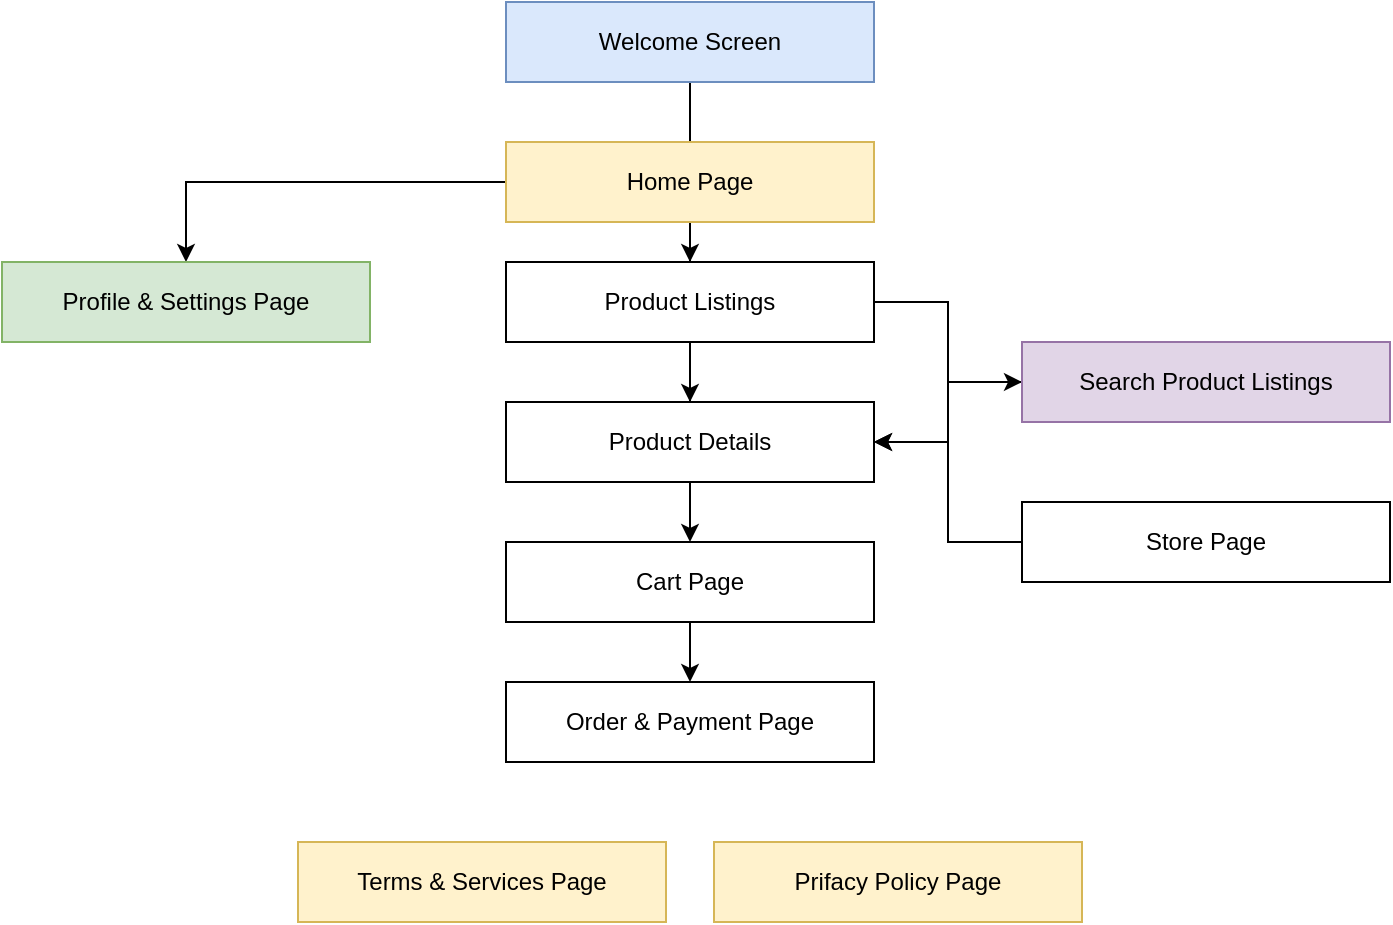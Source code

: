 <mxfile version="21.6.8" type="github">
  <diagram name="Page-1" id="pmae3yVPODafDrBMmQs1">
    <mxGraphModel dx="1384" dy="498" grid="1" gridSize="10" guides="1" tooltips="1" connect="1" arrows="1" fold="1" page="1" pageScale="1" pageWidth="827" pageHeight="1169" math="0" shadow="0">
      <root>
        <mxCell id="0" />
        <mxCell id="1" parent="0" />
        <mxCell id="a40wpVU0w3DmStkUdpJO-24" value="" style="edgeStyle=orthogonalEdgeStyle;rounded=0;orthogonalLoop=1;jettySize=auto;html=1;" parent="1" source="a40wpVU0w3DmStkUdpJO-1" target="a40wpVU0w3DmStkUdpJO-4" edge="1">
          <mxGeometry relative="1" as="geometry" />
        </mxCell>
        <mxCell id="a40wpVU0w3DmStkUdpJO-1" value="Welcome Screen" style="rounded=0;whiteSpace=wrap;html=1;fillColor=#dae8fc;strokeColor=#6c8ebf;" parent="1" vertex="1">
          <mxGeometry x="322" y="30" width="184" height="40" as="geometry" />
        </mxCell>
        <mxCell id="a40wpVU0w3DmStkUdpJO-17" value="" style="edgeStyle=orthogonalEdgeStyle;rounded=0;orthogonalLoop=1;jettySize=auto;html=1;" parent="1" source="a40wpVU0w3DmStkUdpJO-3" target="a40wpVU0w3DmStkUdpJO-5" edge="1">
          <mxGeometry relative="1" as="geometry" />
        </mxCell>
        <mxCell id="a40wpVU0w3DmStkUdpJO-23" value="" style="edgeStyle=orthogonalEdgeStyle;rounded=0;orthogonalLoop=1;jettySize=auto;html=1;" parent="1" source="a40wpVU0w3DmStkUdpJO-3" target="a40wpVU0w3DmStkUdpJO-9" edge="1">
          <mxGeometry relative="1" as="geometry" />
        </mxCell>
        <mxCell id="a40wpVU0w3DmStkUdpJO-3" value="Home Page" style="rounded=0;whiteSpace=wrap;html=1;fillColor=#fff2cc;strokeColor=#d6b656;" parent="1" vertex="1">
          <mxGeometry x="322" y="100" width="184" height="40" as="geometry" />
        </mxCell>
        <mxCell id="a40wpVU0w3DmStkUdpJO-15" value="" style="edgeStyle=orthogonalEdgeStyle;rounded=0;orthogonalLoop=1;jettySize=auto;html=1;" parent="1" source="a40wpVU0w3DmStkUdpJO-4" target="a40wpVU0w3DmStkUdpJO-6" edge="1">
          <mxGeometry relative="1" as="geometry" />
        </mxCell>
        <mxCell id="a40wpVU0w3DmStkUdpJO-18" value="" style="edgeStyle=orthogonalEdgeStyle;rounded=0;orthogonalLoop=1;jettySize=auto;html=1;" parent="1" source="a40wpVU0w3DmStkUdpJO-4" target="a40wpVU0w3DmStkUdpJO-8" edge="1">
          <mxGeometry relative="1" as="geometry" />
        </mxCell>
        <mxCell id="a40wpVU0w3DmStkUdpJO-4" value="Product Listings" style="rounded=0;whiteSpace=wrap;html=1;" parent="1" vertex="1">
          <mxGeometry x="322" y="160" width="184" height="40" as="geometry" />
        </mxCell>
        <mxCell id="a40wpVU0w3DmStkUdpJO-5" value="Product Details" style="rounded=0;whiteSpace=wrap;html=1;" parent="1" vertex="1">
          <mxGeometry x="322" y="230" width="184" height="40" as="geometry" />
        </mxCell>
        <mxCell id="a40wpVU0w3DmStkUdpJO-16" value="" style="edgeStyle=orthogonalEdgeStyle;rounded=0;orthogonalLoop=1;jettySize=auto;html=1;" parent="1" source="a40wpVU0w3DmStkUdpJO-6" target="a40wpVU0w3DmStkUdpJO-7" edge="1">
          <mxGeometry relative="1" as="geometry" />
        </mxCell>
        <mxCell id="a40wpVU0w3DmStkUdpJO-6" value="Cart Page" style="rounded=0;whiteSpace=wrap;html=1;" parent="1" vertex="1">
          <mxGeometry x="322" y="300" width="184" height="40" as="geometry" />
        </mxCell>
        <mxCell id="a40wpVU0w3DmStkUdpJO-7" value="Order &amp;amp; Payment Page" style="rounded=0;whiteSpace=wrap;html=1;" parent="1" vertex="1">
          <mxGeometry x="322" y="370" width="184" height="40" as="geometry" />
        </mxCell>
        <mxCell id="a40wpVU0w3DmStkUdpJO-22" style="edgeStyle=orthogonalEdgeStyle;rounded=0;orthogonalLoop=1;jettySize=auto;html=1;entryX=1;entryY=0.5;entryDx=0;entryDy=0;" parent="1" source="a40wpVU0w3DmStkUdpJO-8" target="a40wpVU0w3DmStkUdpJO-5" edge="1">
          <mxGeometry relative="1" as="geometry">
            <mxPoint x="590" y="270" as="targetPoint" />
          </mxGeometry>
        </mxCell>
        <mxCell id="a40wpVU0w3DmStkUdpJO-8" value="Search Product Listings" style="rounded=0;whiteSpace=wrap;html=1;fillColor=#e1d5e7;strokeColor=#9673a6;" parent="1" vertex="1">
          <mxGeometry x="580" y="200" width="184" height="40" as="geometry" />
        </mxCell>
        <mxCell id="a40wpVU0w3DmStkUdpJO-9" value="Profile &amp;amp; Settings Page" style="rounded=0;whiteSpace=wrap;html=1;fillColor=#d5e8d4;strokeColor=#82b366;" parent="1" vertex="1">
          <mxGeometry x="70" y="160" width="184" height="40" as="geometry" />
        </mxCell>
        <mxCell id="a40wpVU0w3DmStkUdpJO-11" value="Terms &amp;amp; Services Page" style="rounded=0;whiteSpace=wrap;html=1;fillColor=#fff2cc;strokeColor=#d6b656;" parent="1" vertex="1">
          <mxGeometry x="218" y="450" width="184" height="40" as="geometry" />
        </mxCell>
        <mxCell id="a40wpVU0w3DmStkUdpJO-12" value="Prifacy Policy Page" style="rounded=0;whiteSpace=wrap;html=1;fillColor=#fff2cc;strokeColor=#d6b656;" parent="1" vertex="1">
          <mxGeometry x="426" y="450" width="184" height="40" as="geometry" />
        </mxCell>
        <mxCell id="wylSf0W57zlD3DoviU_3-4" style="edgeStyle=orthogonalEdgeStyle;rounded=0;orthogonalLoop=1;jettySize=auto;html=1;entryX=1;entryY=0.5;entryDx=0;entryDy=0;" edge="1" parent="1" source="wylSf0W57zlD3DoviU_3-1" target="a40wpVU0w3DmStkUdpJO-5">
          <mxGeometry relative="1" as="geometry" />
        </mxCell>
        <mxCell id="wylSf0W57zlD3DoviU_3-1" value="Store Page" style="rounded=0;whiteSpace=wrap;html=1;" vertex="1" parent="1">
          <mxGeometry x="580" y="280" width="184" height="40" as="geometry" />
        </mxCell>
      </root>
    </mxGraphModel>
  </diagram>
</mxfile>
